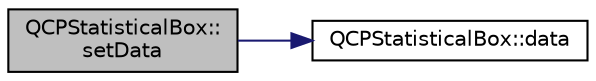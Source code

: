 digraph "QCPStatisticalBox::setData"
{
  edge [fontname="Helvetica",fontsize="10",labelfontname="Helvetica",labelfontsize="10"];
  node [fontname="Helvetica",fontsize="10",shape=record];
  rankdir="LR";
  Node221 [label="QCPStatisticalBox::\lsetData",height=0.2,width=0.4,color="black", fillcolor="grey75", style="filled", fontcolor="black"];
  Node221 -> Node222 [color="midnightblue",fontsize="10",style="solid",fontname="Helvetica"];
  Node222 [label="QCPStatisticalBox::data",height=0.2,width=0.4,color="black", fillcolor="white", style="filled",URL="$class_q_c_p_statistical_box.html#a728e501413eaf191544014173d52dfbc"];
}
